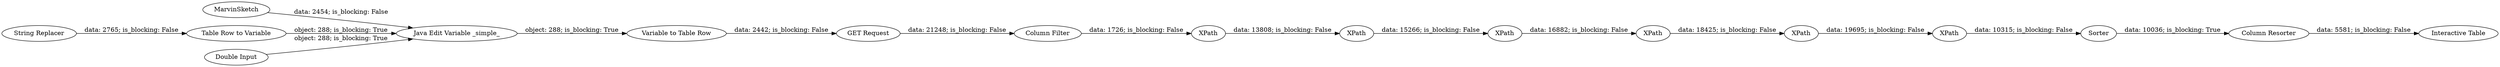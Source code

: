 digraph {
	"6772239077514572183_891" [label=XPath]
	"2059406302347370472_1208" [label=MarvinSketch]
	"6772239077514572183_852" [label="Java Edit Variable _simple_"]
	"6772239077514572183_888" [label=XPath]
	"6772239077514572183_859" [label="Column Resorter"]
	"6772239077514572183_890" [label=XPath]
	"6772239077514572183_860" [label=Sorter]
	"6772239077514572183_886" [label=XPath]
	"2059406302347370472_870" [label="Interactive Table"]
	"6772239077514572183_862" [label="Variable to Table Row"]
	"6772239077514572183_856" [label="Table Row to Variable"]
	"6772239077514572183_889" [label=XPath]
	"2059406302347370472_1209" [label="Double Input"]
	"6772239077514572183_866" [label="GET Request"]
	"6772239077514572183_885" [label="Column Filter"]
	"6772239077514572183_857" [label="String Replacer"]
	"6772239077514572183_887" [label=XPath]
	"6772239077514572183_856" -> "6772239077514572183_852" [label="object: 288; is_blocking: True"]
	"6772239077514572183_885" -> "6772239077514572183_886" [label="data: 1726; is_blocking: False"]
	"6772239077514572183_887" -> "6772239077514572183_888" [label="data: 15266; is_blocking: False"]
	"6772239077514572183_859" -> "2059406302347370472_870" [label="data: 5581; is_blocking: False"]
	"6772239077514572183_866" -> "6772239077514572183_885" [label="data: 21248; is_blocking: False"]
	"6772239077514572183_891" -> "6772239077514572183_860" [label="data: 10315; is_blocking: False"]
	"2059406302347370472_1208" -> "6772239077514572183_852" [label="data: 2454; is_blocking: False"]
	"2059406302347370472_1209" -> "6772239077514572183_852" [label="object: 288; is_blocking: True"]
	"6772239077514572183_852" -> "6772239077514572183_862" [label="object: 288; is_blocking: True"]
	"6772239077514572183_886" -> "6772239077514572183_887" [label="data: 13808; is_blocking: False"]
	"6772239077514572183_857" -> "6772239077514572183_856" [label="data: 2765; is_blocking: False"]
	"6772239077514572183_890" -> "6772239077514572183_891" [label="data: 19695; is_blocking: False"]
	"6772239077514572183_888" -> "6772239077514572183_889" [label="data: 16882; is_blocking: False"]
	"6772239077514572183_860" -> "6772239077514572183_859" [label="data: 10036; is_blocking: True"]
	"6772239077514572183_889" -> "6772239077514572183_890" [label="data: 18425; is_blocking: False"]
	"6772239077514572183_862" -> "6772239077514572183_866" [label="data: 2442; is_blocking: False"]
	rankdir=LR
}
